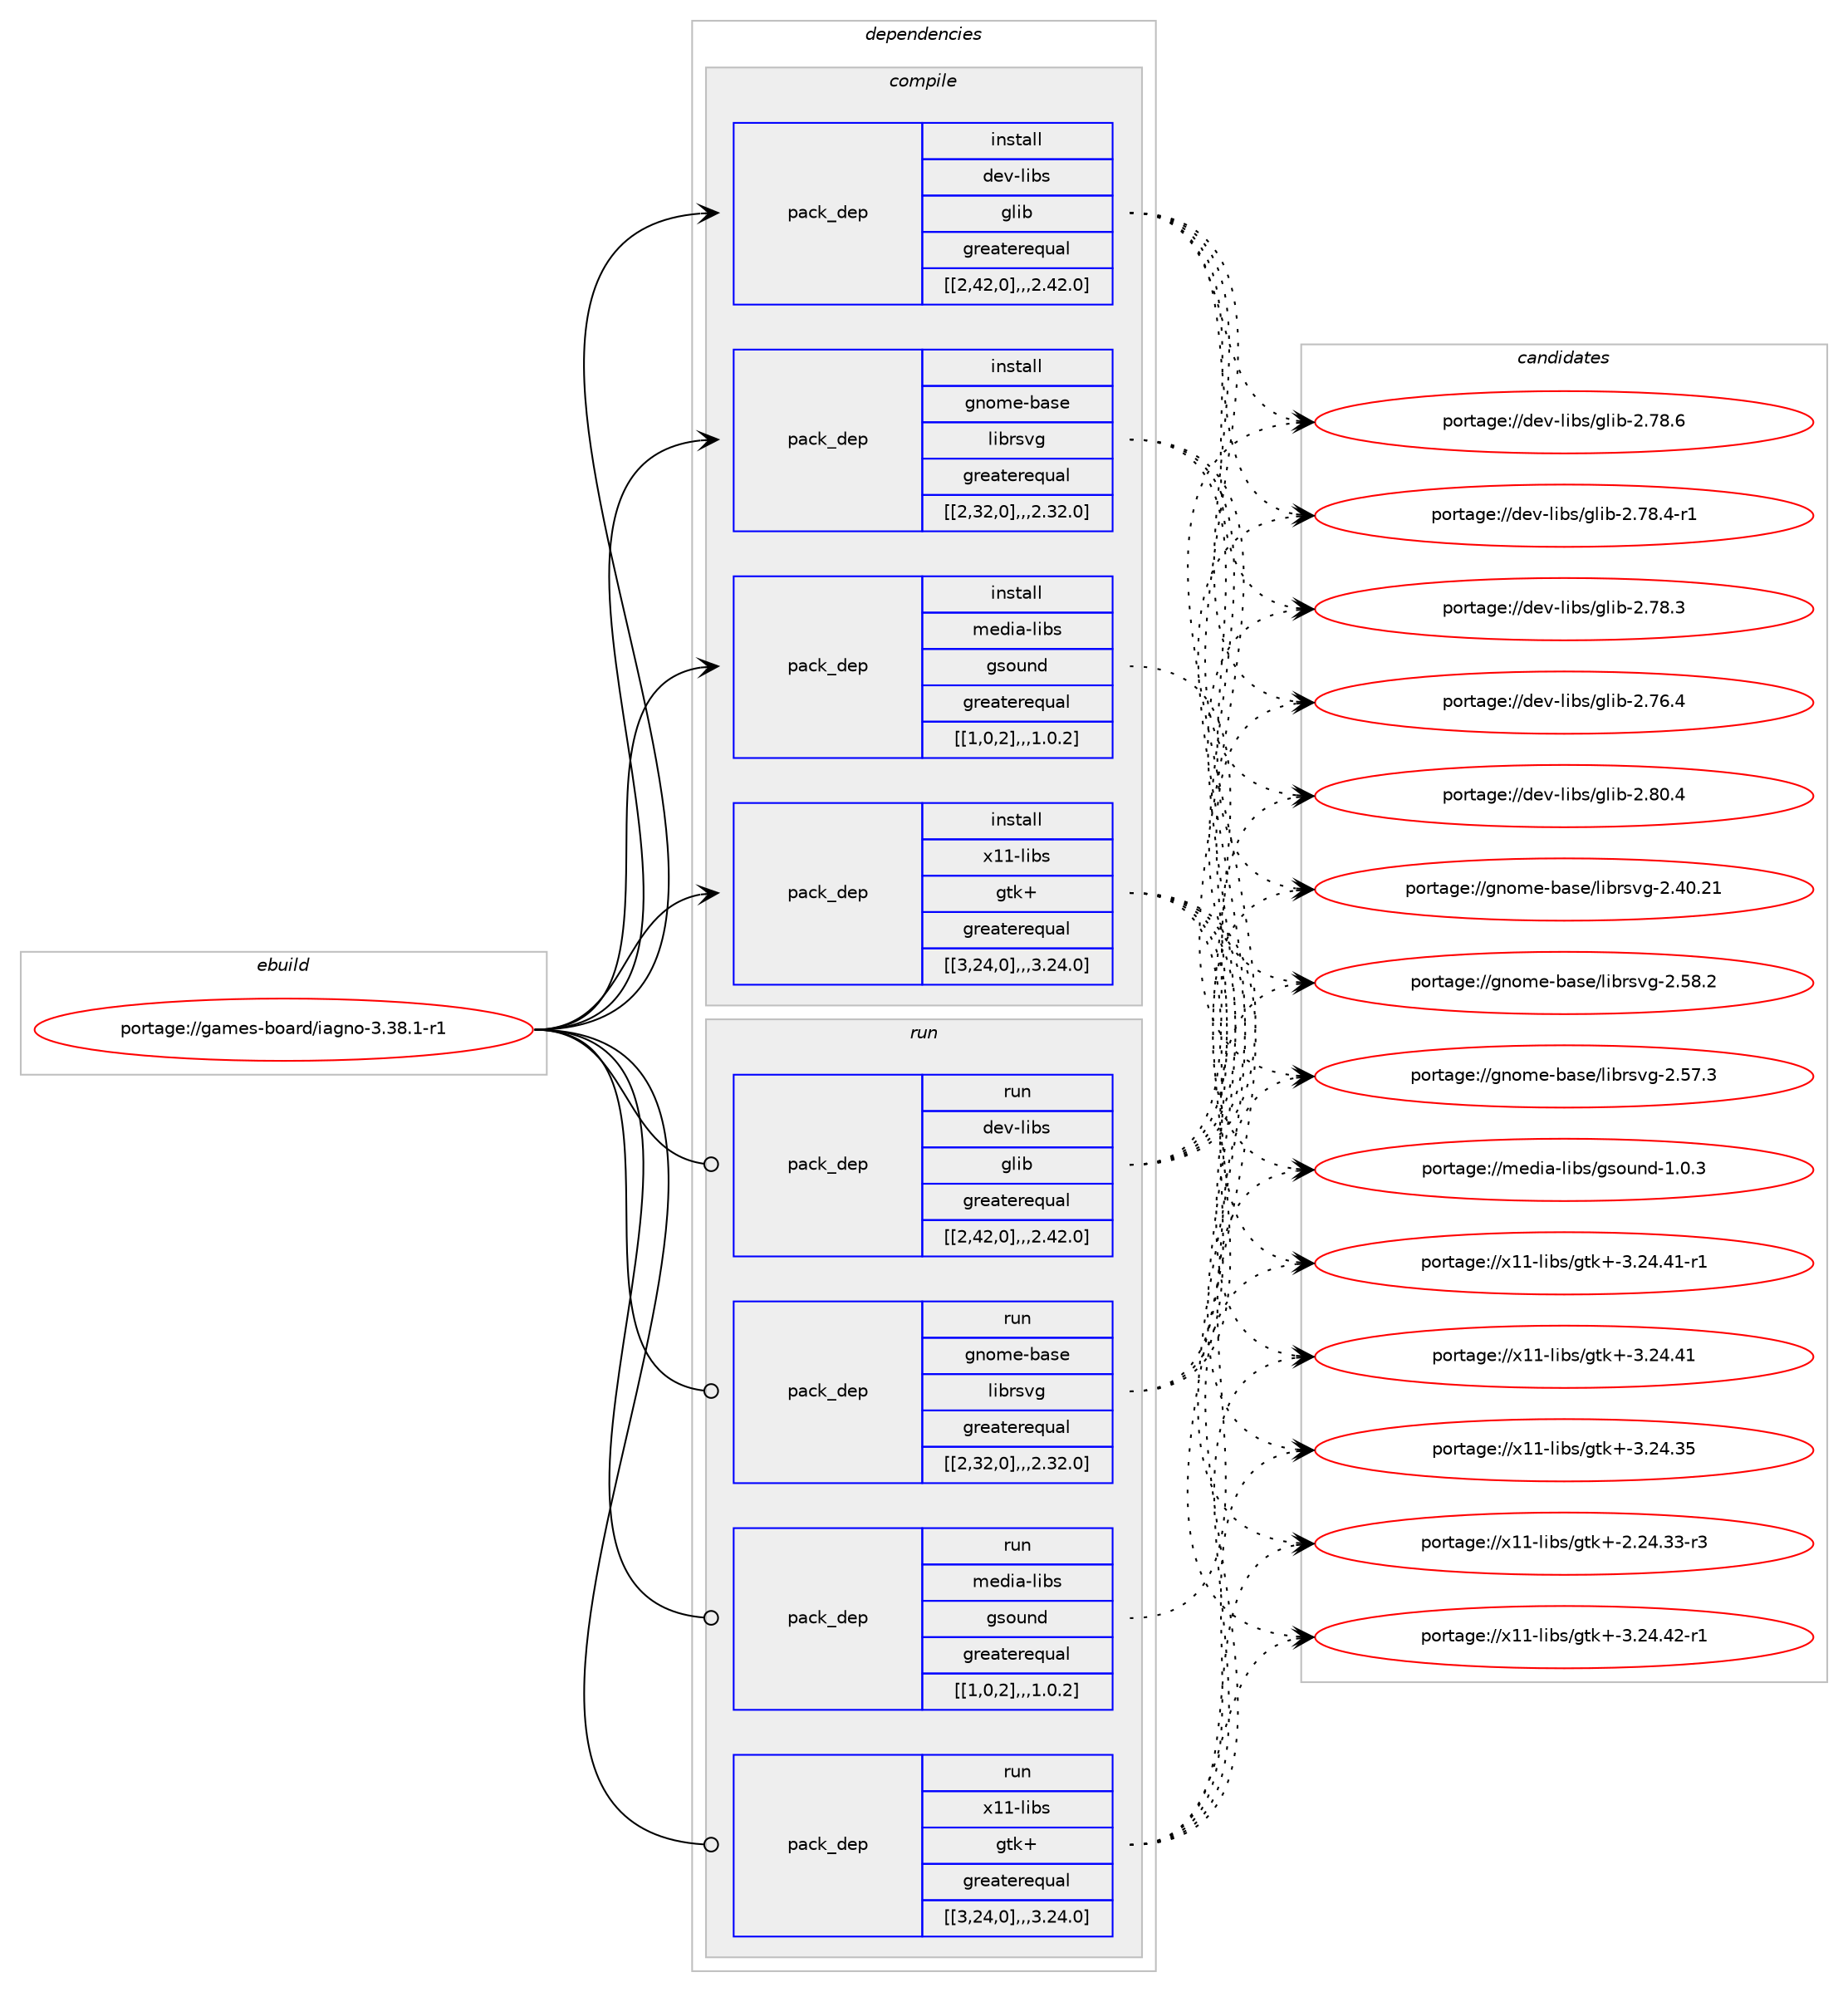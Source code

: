 digraph prolog {

# *************
# Graph options
# *************

newrank=true;
concentrate=true;
compound=true;
graph [rankdir=LR,fontname=Helvetica,fontsize=10,ranksep=1.5];#, ranksep=2.5, nodesep=0.2];
edge  [arrowhead=vee];
node  [fontname=Helvetica,fontsize=10];

# **********
# The ebuild
# **********

subgraph cluster_leftcol {
color=gray;
label=<<i>ebuild</i>>;
id [label="portage://games-board/iagno-3.38.1-r1", color=red, width=4, href="../games-board/iagno-3.38.1-r1.svg"];
}

# ****************
# The dependencies
# ****************

subgraph cluster_midcol {
color=gray;
label=<<i>dependencies</i>>;
subgraph cluster_compile {
fillcolor="#eeeeee";
style=filled;
label=<<i>compile</i>>;
subgraph pack163364 {
dependency229603 [label=<<TABLE BORDER="0" CELLBORDER="1" CELLSPACING="0" CELLPADDING="4" WIDTH="220"><TR><TD ROWSPAN="6" CELLPADDING="30">pack_dep</TD></TR><TR><TD WIDTH="110">install</TD></TR><TR><TD>dev-libs</TD></TR><TR><TD>glib</TD></TR><TR><TD>greaterequal</TD></TR><TR><TD>[[2,42,0],,,2.42.0]</TD></TR></TABLE>>, shape=none, color=blue];
}
id:e -> dependency229603:w [weight=20,style="solid",arrowhead="vee"];
subgraph pack163365 {
dependency229604 [label=<<TABLE BORDER="0" CELLBORDER="1" CELLSPACING="0" CELLPADDING="4" WIDTH="220"><TR><TD ROWSPAN="6" CELLPADDING="30">pack_dep</TD></TR><TR><TD WIDTH="110">install</TD></TR><TR><TD>gnome-base</TD></TR><TR><TD>librsvg</TD></TR><TR><TD>greaterequal</TD></TR><TR><TD>[[2,32,0],,,2.32.0]</TD></TR></TABLE>>, shape=none, color=blue];
}
id:e -> dependency229604:w [weight=20,style="solid",arrowhead="vee"];
subgraph pack163366 {
dependency229605 [label=<<TABLE BORDER="0" CELLBORDER="1" CELLSPACING="0" CELLPADDING="4" WIDTH="220"><TR><TD ROWSPAN="6" CELLPADDING="30">pack_dep</TD></TR><TR><TD WIDTH="110">install</TD></TR><TR><TD>media-libs</TD></TR><TR><TD>gsound</TD></TR><TR><TD>greaterequal</TD></TR><TR><TD>[[1,0,2],,,1.0.2]</TD></TR></TABLE>>, shape=none, color=blue];
}
id:e -> dependency229605:w [weight=20,style="solid",arrowhead="vee"];
subgraph pack163367 {
dependency229606 [label=<<TABLE BORDER="0" CELLBORDER="1" CELLSPACING="0" CELLPADDING="4" WIDTH="220"><TR><TD ROWSPAN="6" CELLPADDING="30">pack_dep</TD></TR><TR><TD WIDTH="110">install</TD></TR><TR><TD>x11-libs</TD></TR><TR><TD>gtk+</TD></TR><TR><TD>greaterequal</TD></TR><TR><TD>[[3,24,0],,,3.24.0]</TD></TR></TABLE>>, shape=none, color=blue];
}
id:e -> dependency229606:w [weight=20,style="solid",arrowhead="vee"];
}
subgraph cluster_compileandrun {
fillcolor="#eeeeee";
style=filled;
label=<<i>compile and run</i>>;
}
subgraph cluster_run {
fillcolor="#eeeeee";
style=filled;
label=<<i>run</i>>;
subgraph pack163368 {
dependency229607 [label=<<TABLE BORDER="0" CELLBORDER="1" CELLSPACING="0" CELLPADDING="4" WIDTH="220"><TR><TD ROWSPAN="6" CELLPADDING="30">pack_dep</TD></TR><TR><TD WIDTH="110">run</TD></TR><TR><TD>dev-libs</TD></TR><TR><TD>glib</TD></TR><TR><TD>greaterequal</TD></TR><TR><TD>[[2,42,0],,,2.42.0]</TD></TR></TABLE>>, shape=none, color=blue];
}
id:e -> dependency229607:w [weight=20,style="solid",arrowhead="odot"];
subgraph pack163369 {
dependency229608 [label=<<TABLE BORDER="0" CELLBORDER="1" CELLSPACING="0" CELLPADDING="4" WIDTH="220"><TR><TD ROWSPAN="6" CELLPADDING="30">pack_dep</TD></TR><TR><TD WIDTH="110">run</TD></TR><TR><TD>gnome-base</TD></TR><TR><TD>librsvg</TD></TR><TR><TD>greaterequal</TD></TR><TR><TD>[[2,32,0],,,2.32.0]</TD></TR></TABLE>>, shape=none, color=blue];
}
id:e -> dependency229608:w [weight=20,style="solid",arrowhead="odot"];
subgraph pack163370 {
dependency229609 [label=<<TABLE BORDER="0" CELLBORDER="1" CELLSPACING="0" CELLPADDING="4" WIDTH="220"><TR><TD ROWSPAN="6" CELLPADDING="30">pack_dep</TD></TR><TR><TD WIDTH="110">run</TD></TR><TR><TD>media-libs</TD></TR><TR><TD>gsound</TD></TR><TR><TD>greaterequal</TD></TR><TR><TD>[[1,0,2],,,1.0.2]</TD></TR></TABLE>>, shape=none, color=blue];
}
id:e -> dependency229609:w [weight=20,style="solid",arrowhead="odot"];
subgraph pack163371 {
dependency229610 [label=<<TABLE BORDER="0" CELLBORDER="1" CELLSPACING="0" CELLPADDING="4" WIDTH="220"><TR><TD ROWSPAN="6" CELLPADDING="30">pack_dep</TD></TR><TR><TD WIDTH="110">run</TD></TR><TR><TD>x11-libs</TD></TR><TR><TD>gtk+</TD></TR><TR><TD>greaterequal</TD></TR><TR><TD>[[3,24,0],,,3.24.0]</TD></TR></TABLE>>, shape=none, color=blue];
}
id:e -> dependency229610:w [weight=20,style="solid",arrowhead="odot"];
}
}

# **************
# The candidates
# **************

subgraph cluster_choices {
rank=same;
color=gray;
label=<<i>candidates</i>>;

subgraph choice163364 {
color=black;
nodesep=1;
choice1001011184510810598115471031081059845504656484652 [label="portage://dev-libs/glib-2.80.4", color=red, width=4,href="../dev-libs/glib-2.80.4.svg"];
choice1001011184510810598115471031081059845504655564654 [label="portage://dev-libs/glib-2.78.6", color=red, width=4,href="../dev-libs/glib-2.78.6.svg"];
choice10010111845108105981154710310810598455046555646524511449 [label="portage://dev-libs/glib-2.78.4-r1", color=red, width=4,href="../dev-libs/glib-2.78.4-r1.svg"];
choice1001011184510810598115471031081059845504655564651 [label="portage://dev-libs/glib-2.78.3", color=red, width=4,href="../dev-libs/glib-2.78.3.svg"];
choice1001011184510810598115471031081059845504655544652 [label="portage://dev-libs/glib-2.76.4", color=red, width=4,href="../dev-libs/glib-2.76.4.svg"];
dependency229603:e -> choice1001011184510810598115471031081059845504656484652:w [style=dotted,weight="100"];
dependency229603:e -> choice1001011184510810598115471031081059845504655564654:w [style=dotted,weight="100"];
dependency229603:e -> choice10010111845108105981154710310810598455046555646524511449:w [style=dotted,weight="100"];
dependency229603:e -> choice1001011184510810598115471031081059845504655564651:w [style=dotted,weight="100"];
dependency229603:e -> choice1001011184510810598115471031081059845504655544652:w [style=dotted,weight="100"];
}
subgraph choice163365 {
color=black;
nodesep=1;
choice103110111109101459897115101471081059811411511810345504653564650 [label="portage://gnome-base/librsvg-2.58.2", color=red, width=4,href="../gnome-base/librsvg-2.58.2.svg"];
choice103110111109101459897115101471081059811411511810345504653554651 [label="portage://gnome-base/librsvg-2.57.3", color=red, width=4,href="../gnome-base/librsvg-2.57.3.svg"];
choice10311011110910145989711510147108105981141151181034550465248465049 [label="portage://gnome-base/librsvg-2.40.21", color=red, width=4,href="../gnome-base/librsvg-2.40.21.svg"];
dependency229604:e -> choice103110111109101459897115101471081059811411511810345504653564650:w [style=dotted,weight="100"];
dependency229604:e -> choice103110111109101459897115101471081059811411511810345504653554651:w [style=dotted,weight="100"];
dependency229604:e -> choice10311011110910145989711510147108105981141151181034550465248465049:w [style=dotted,weight="100"];
}
subgraph choice163366 {
color=black;
nodesep=1;
choice10910110010597451081059811547103115111117110100454946484651 [label="portage://media-libs/gsound-1.0.3", color=red, width=4,href="../media-libs/gsound-1.0.3.svg"];
dependency229605:e -> choice10910110010597451081059811547103115111117110100454946484651:w [style=dotted,weight="100"];
}
subgraph choice163367 {
color=black;
nodesep=1;
choice12049494510810598115471031161074345514650524652504511449 [label="portage://x11-libs/gtk+-3.24.42-r1", color=red, width=4,href="../x11-libs/gtk+-3.24.42-r1.svg"];
choice12049494510810598115471031161074345514650524652494511449 [label="portage://x11-libs/gtk+-3.24.41-r1", color=red, width=4,href="../x11-libs/gtk+-3.24.41-r1.svg"];
choice1204949451081059811547103116107434551465052465249 [label="portage://x11-libs/gtk+-3.24.41", color=red, width=4,href="../x11-libs/gtk+-3.24.41.svg"];
choice1204949451081059811547103116107434551465052465153 [label="portage://x11-libs/gtk+-3.24.35", color=red, width=4,href="../x11-libs/gtk+-3.24.35.svg"];
choice12049494510810598115471031161074345504650524651514511451 [label="portage://x11-libs/gtk+-2.24.33-r3", color=red, width=4,href="../x11-libs/gtk+-2.24.33-r3.svg"];
dependency229606:e -> choice12049494510810598115471031161074345514650524652504511449:w [style=dotted,weight="100"];
dependency229606:e -> choice12049494510810598115471031161074345514650524652494511449:w [style=dotted,weight="100"];
dependency229606:e -> choice1204949451081059811547103116107434551465052465249:w [style=dotted,weight="100"];
dependency229606:e -> choice1204949451081059811547103116107434551465052465153:w [style=dotted,weight="100"];
dependency229606:e -> choice12049494510810598115471031161074345504650524651514511451:w [style=dotted,weight="100"];
}
subgraph choice163368 {
color=black;
nodesep=1;
choice1001011184510810598115471031081059845504656484652 [label="portage://dev-libs/glib-2.80.4", color=red, width=4,href="../dev-libs/glib-2.80.4.svg"];
choice1001011184510810598115471031081059845504655564654 [label="portage://dev-libs/glib-2.78.6", color=red, width=4,href="../dev-libs/glib-2.78.6.svg"];
choice10010111845108105981154710310810598455046555646524511449 [label="portage://dev-libs/glib-2.78.4-r1", color=red, width=4,href="../dev-libs/glib-2.78.4-r1.svg"];
choice1001011184510810598115471031081059845504655564651 [label="portage://dev-libs/glib-2.78.3", color=red, width=4,href="../dev-libs/glib-2.78.3.svg"];
choice1001011184510810598115471031081059845504655544652 [label="portage://dev-libs/glib-2.76.4", color=red, width=4,href="../dev-libs/glib-2.76.4.svg"];
dependency229607:e -> choice1001011184510810598115471031081059845504656484652:w [style=dotted,weight="100"];
dependency229607:e -> choice1001011184510810598115471031081059845504655564654:w [style=dotted,weight="100"];
dependency229607:e -> choice10010111845108105981154710310810598455046555646524511449:w [style=dotted,weight="100"];
dependency229607:e -> choice1001011184510810598115471031081059845504655564651:w [style=dotted,weight="100"];
dependency229607:e -> choice1001011184510810598115471031081059845504655544652:w [style=dotted,weight="100"];
}
subgraph choice163369 {
color=black;
nodesep=1;
choice103110111109101459897115101471081059811411511810345504653564650 [label="portage://gnome-base/librsvg-2.58.2", color=red, width=4,href="../gnome-base/librsvg-2.58.2.svg"];
choice103110111109101459897115101471081059811411511810345504653554651 [label="portage://gnome-base/librsvg-2.57.3", color=red, width=4,href="../gnome-base/librsvg-2.57.3.svg"];
choice10311011110910145989711510147108105981141151181034550465248465049 [label="portage://gnome-base/librsvg-2.40.21", color=red, width=4,href="../gnome-base/librsvg-2.40.21.svg"];
dependency229608:e -> choice103110111109101459897115101471081059811411511810345504653564650:w [style=dotted,weight="100"];
dependency229608:e -> choice103110111109101459897115101471081059811411511810345504653554651:w [style=dotted,weight="100"];
dependency229608:e -> choice10311011110910145989711510147108105981141151181034550465248465049:w [style=dotted,weight="100"];
}
subgraph choice163370 {
color=black;
nodesep=1;
choice10910110010597451081059811547103115111117110100454946484651 [label="portage://media-libs/gsound-1.0.3", color=red, width=4,href="../media-libs/gsound-1.0.3.svg"];
dependency229609:e -> choice10910110010597451081059811547103115111117110100454946484651:w [style=dotted,weight="100"];
}
subgraph choice163371 {
color=black;
nodesep=1;
choice12049494510810598115471031161074345514650524652504511449 [label="portage://x11-libs/gtk+-3.24.42-r1", color=red, width=4,href="../x11-libs/gtk+-3.24.42-r1.svg"];
choice12049494510810598115471031161074345514650524652494511449 [label="portage://x11-libs/gtk+-3.24.41-r1", color=red, width=4,href="../x11-libs/gtk+-3.24.41-r1.svg"];
choice1204949451081059811547103116107434551465052465249 [label="portage://x11-libs/gtk+-3.24.41", color=red, width=4,href="../x11-libs/gtk+-3.24.41.svg"];
choice1204949451081059811547103116107434551465052465153 [label="portage://x11-libs/gtk+-3.24.35", color=red, width=4,href="../x11-libs/gtk+-3.24.35.svg"];
choice12049494510810598115471031161074345504650524651514511451 [label="portage://x11-libs/gtk+-2.24.33-r3", color=red, width=4,href="../x11-libs/gtk+-2.24.33-r3.svg"];
dependency229610:e -> choice12049494510810598115471031161074345514650524652504511449:w [style=dotted,weight="100"];
dependency229610:e -> choice12049494510810598115471031161074345514650524652494511449:w [style=dotted,weight="100"];
dependency229610:e -> choice1204949451081059811547103116107434551465052465249:w [style=dotted,weight="100"];
dependency229610:e -> choice1204949451081059811547103116107434551465052465153:w [style=dotted,weight="100"];
dependency229610:e -> choice12049494510810598115471031161074345504650524651514511451:w [style=dotted,weight="100"];
}
}

}
